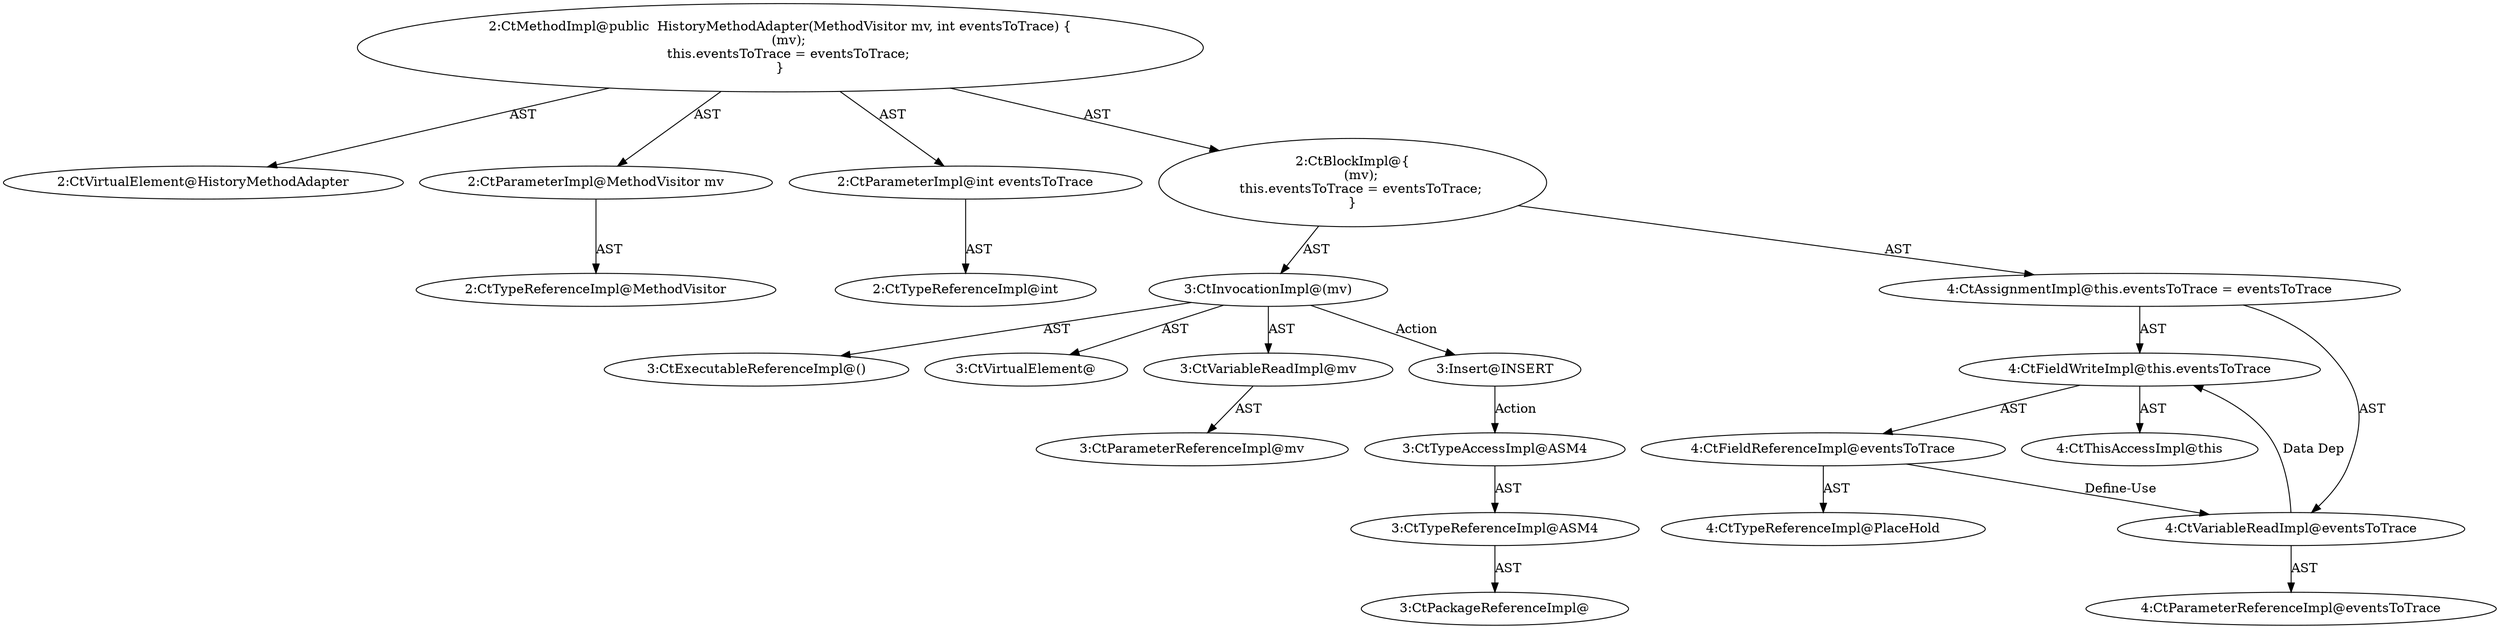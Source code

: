 digraph "HistoryMethodAdapter#?,MethodVisitor,int" {
0 [label="2:CtVirtualElement@HistoryMethodAdapter" shape=ellipse]
1 [label="2:CtParameterImpl@MethodVisitor mv" shape=ellipse]
2 [label="2:CtTypeReferenceImpl@MethodVisitor" shape=ellipse]
3 [label="2:CtParameterImpl@int eventsToTrace" shape=ellipse]
4 [label="2:CtTypeReferenceImpl@int" shape=ellipse]
5 [label="3:CtExecutableReferenceImpl@()" shape=ellipse]
6 [label="3:CtVirtualElement@" shape=ellipse]
7 [label="3:CtVariableReadImpl@mv" shape=ellipse]
8 [label="3:CtParameterReferenceImpl@mv" shape=ellipse]
9 [label="3:CtInvocationImpl@(mv)" shape=ellipse]
10 [label="4:CtFieldReferenceImpl@eventsToTrace" shape=ellipse]
11 [label="4:CtTypeReferenceImpl@PlaceHold" shape=ellipse]
12 [label="4:CtFieldWriteImpl@this.eventsToTrace" shape=ellipse]
13 [label="4:CtThisAccessImpl@this" shape=ellipse]
14 [label="4:CtVariableReadImpl@eventsToTrace" shape=ellipse]
15 [label="4:CtParameterReferenceImpl@eventsToTrace" shape=ellipse]
16 [label="4:CtAssignmentImpl@this.eventsToTrace = eventsToTrace" shape=ellipse]
17 [label="2:CtBlockImpl@\{
    (mv);
    this.eventsToTrace = eventsToTrace;
\}" shape=ellipse]
18 [label="2:CtMethodImpl@public  HistoryMethodAdapter(MethodVisitor mv, int eventsToTrace) \{
    (mv);
    this.eventsToTrace = eventsToTrace;
\}" shape=ellipse]
19 [label="3:Insert@INSERT" shape=ellipse]
20 [label="3:CtPackageReferenceImpl@" shape=ellipse]
21 [label="3:CtTypeReferenceImpl@ASM4" shape=ellipse]
22 [label="3:CtTypeAccessImpl@ASM4" shape=ellipse]
1 -> 2 [label="AST"];
3 -> 4 [label="AST"];
7 -> 8 [label="AST"];
9 -> 6 [label="AST"];
9 -> 5 [label="AST"];
9 -> 7 [label="AST"];
9 -> 19 [label="Action"];
10 -> 11 [label="AST"];
10 -> 14 [label="Define-Use"];
12 -> 13 [label="AST"];
12 -> 10 [label="AST"];
14 -> 15 [label="AST"];
14 -> 12 [label="Data Dep"];
16 -> 12 [label="AST"];
16 -> 14 [label="AST"];
17 -> 9 [label="AST"];
17 -> 16 [label="AST"];
18 -> 0 [label="AST"];
18 -> 1 [label="AST"];
18 -> 3 [label="AST"];
18 -> 17 [label="AST"];
19 -> 22 [label="Action"];
21 -> 20 [label="AST"];
22 -> 21 [label="AST"];
}